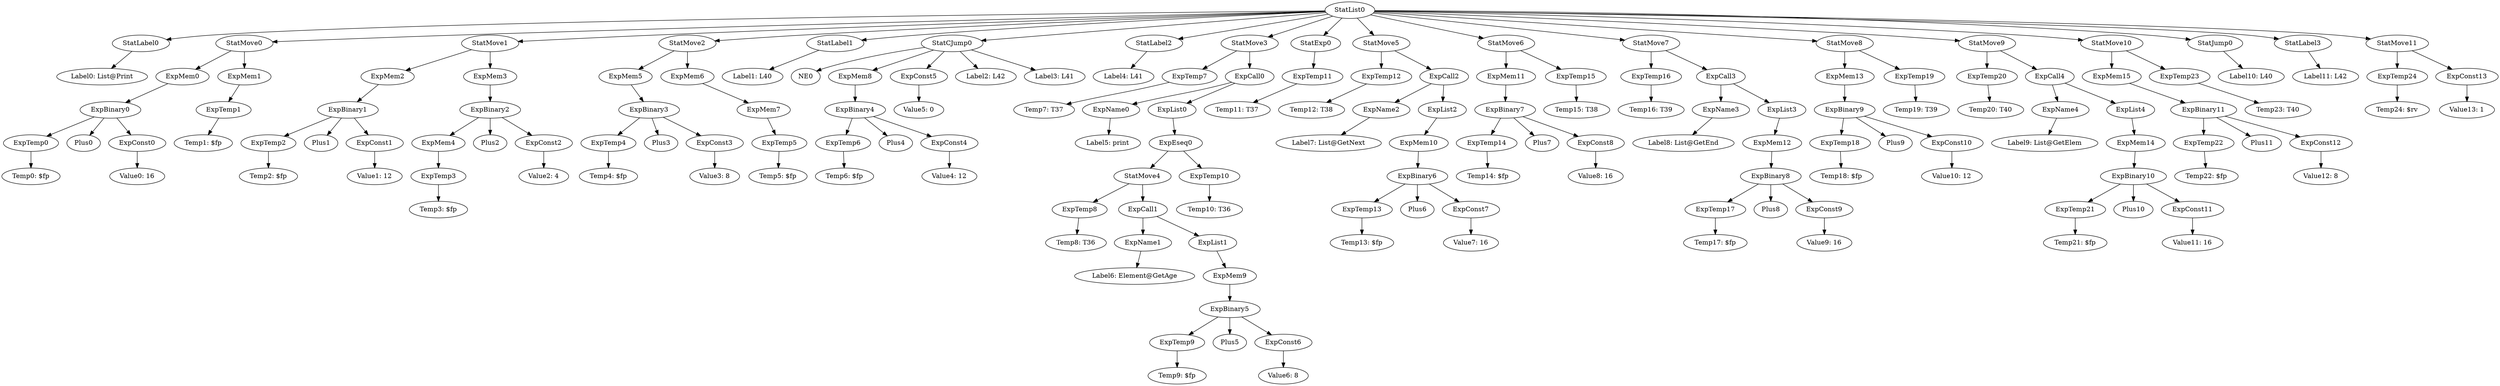 digraph {
	ordering = out;
	ExpConst13 -> "Value13: 1";
	ExpTemp24 -> "Temp24: $rv";
	StatJump0 -> "Label10: L40";
	StatMove10 -> ExpMem15;
	StatMove10 -> ExpTemp23;
	ExpConst6 -> "Value6: 8";
	ExpMem1 -> ExpTemp1;
	ExpBinary5 -> ExpTemp9;
	ExpBinary5 -> Plus5;
	ExpBinary5 -> ExpConst6;
	ExpCall1 -> ExpName1;
	ExpCall1 -> ExpList1;
	ExpName1 -> "Label6: Element@GetAge";
	ExpTemp15 -> "Temp15: T38";
	ExpMem14 -> ExpBinary10;
	StatMove3 -> ExpTemp7;
	StatMove3 -> ExpCall0;
	ExpConst4 -> "Value4: 12";
	ExpConst0 -> "Value0: 16";
	ExpTemp6 -> "Temp6: $fp";
	StatMove6 -> ExpMem11;
	StatMove6 -> ExpTemp15;
	ExpMem6 -> ExpMem7;
	StatMove2 -> ExpMem5;
	StatMove2 -> ExpMem6;
	ExpTemp5 -> "Temp5: $fp";
	ExpTemp9 -> "Temp9: $fp";
	ExpCall4 -> ExpName4;
	ExpCall4 -> ExpList4;
	ExpMem0 -> ExpBinary0;
	ExpConst10 -> "Value10: 12";
	ExpBinary1 -> ExpTemp2;
	ExpBinary1 -> Plus1;
	ExpBinary1 -> ExpConst1;
	ExpBinary4 -> ExpTemp6;
	ExpBinary4 -> Plus4;
	ExpBinary4 -> ExpConst4;
	ExpTemp1 -> "Temp1: $fp";
	ExpList1 -> ExpMem9;
	ExpCall3 -> ExpName3;
	ExpCall3 -> ExpList3;
	ExpMem3 -> ExpBinary2;
	ExpTemp2 -> "Temp2: $fp";
	ExpTemp19 -> "Temp19: T39";
	StatLabel0 -> "Label0: List@Print";
	ExpMem5 -> ExpBinary3;
	ExpBinary2 -> ExpMem4;
	ExpBinary2 -> Plus2;
	ExpBinary2 -> ExpConst2;
	ExpTemp0 -> "Temp0: $fp";
	ExpTemp7 -> "Temp7: T37";
	ExpCall0 -> ExpName0;
	ExpCall0 -> ExpList0;
	StatLabel1 -> "Label1: L40";
	ExpMem2 -> ExpBinary1;
	ExpTemp12 -> "Temp12: T38";
	ExpConst5 -> "Value5: 0";
	ExpConst9 -> "Value9: 16";
	StatLabel2 -> "Label4: L41";
	StatMove4 -> ExpTemp8;
	StatMove4 -> ExpCall1;
	StatMove5 -> ExpTemp12;
	StatMove5 -> ExpCall2;
	StatLabel3 -> "Label11: L42";
	ExpMem7 -> ExpTemp5;
	ExpBinary3 -> ExpTemp4;
	ExpBinary3 -> Plus3;
	ExpBinary3 -> ExpConst3;
	StatMove0 -> ExpMem0;
	StatMove0 -> ExpMem1;
	StatMove8 -> ExpMem13;
	StatMove8 -> ExpTemp19;
	ExpConst1 -> "Value1: 12";
	ExpMem15 -> ExpBinary11;
	ExpTemp8 -> "Temp8: T36";
	ExpBinary9 -> ExpTemp18;
	ExpBinary9 -> Plus9;
	ExpBinary9 -> ExpConst10;
	ExpBinary7 -> ExpTemp14;
	ExpBinary7 -> Plus7;
	ExpBinary7 -> ExpConst8;
	ExpTemp18 -> "Temp18: $fp";
	ExpConst12 -> "Value12: 8";
	StatCJump0 -> NE0;
	StatCJump0 -> ExpMem8;
	StatCJump0 -> ExpConst5;
	StatCJump0 -> "Label2: L42";
	StatCJump0 -> "Label3: L41";
	ExpList0 -> ExpEseq0;
	StatMove1 -> ExpMem2;
	StatMove1 -> ExpMem3;
	ExpMem13 -> ExpBinary9;
	ExpTemp3 -> "Temp3: $fp";
	ExpBinary0 -> ExpTemp0;
	ExpBinary0 -> Plus0;
	ExpBinary0 -> ExpConst0;
	ExpList4 -> ExpMem14;
	ExpBinary11 -> ExpTemp22;
	ExpBinary11 -> Plus11;
	ExpBinary11 -> ExpConst12;
	ExpMem4 -> ExpTemp3;
	ExpName4 -> "Label9: List@GetElem";
	ExpMem8 -> ExpBinary4;
	ExpTemp4 -> "Temp4: $fp";
	ExpConst3 -> "Value3: 8";
	ExpEseq0 -> StatMove4;
	ExpEseq0 -> ExpTemp10;
	ExpTemp11 -> "Temp11: T37";
	ExpConst2 -> "Value2: 4";
	StatExp0 -> ExpTemp11;
	ExpName2 -> "Label7: List@GetNext";
	ExpCall2 -> ExpName2;
	ExpCall2 -> ExpList2;
	ExpTemp13 -> "Temp13: $fp";
	ExpBinary6 -> ExpTemp13;
	ExpBinary6 -> Plus6;
	ExpBinary6 -> ExpConst7;
	ExpTemp16 -> "Temp16: T39";
	ExpConst7 -> "Value7: 16";
	ExpTemp10 -> "Temp10: T36";
	ExpMem10 -> ExpBinary6;
	ExpTemp22 -> "Temp22: $fp";
	ExpList2 -> ExpMem10;
	ExpTemp14 -> "Temp14: $fp";
	StatMove11 -> ExpTemp24;
	StatMove11 -> ExpConst13;
	ExpMem11 -> ExpBinary7;
	StatMove9 -> ExpTemp20;
	StatMove9 -> ExpCall4;
	StatMove7 -> ExpTemp16;
	StatMove7 -> ExpCall3;
	ExpBinary10 -> ExpTemp21;
	ExpBinary10 -> Plus10;
	ExpBinary10 -> ExpConst11;
	ExpName3 -> "Label8: List@GetEnd";
	ExpTemp23 -> "Temp23: T40";
	ExpMem9 -> ExpBinary5;
	ExpTemp17 -> "Temp17: $fp";
	ExpTemp21 -> "Temp21: $fp";
	ExpBinary8 -> ExpTemp17;
	ExpBinary8 -> Plus8;
	ExpBinary8 -> ExpConst9;
	ExpMem12 -> ExpBinary8;
	ExpList3 -> ExpMem12;
	ExpName0 -> "Label5: print";
	ExpConst8 -> "Value8: 16";
	ExpTemp20 -> "Temp20: T40";
	StatList0 -> StatLabel0;
	StatList0 -> StatMove0;
	StatList0 -> StatMove1;
	StatList0 -> StatMove2;
	StatList0 -> StatLabel1;
	StatList0 -> StatCJump0;
	StatList0 -> StatLabel2;
	StatList0 -> StatMove3;
	StatList0 -> StatExp0;
	StatList0 -> StatMove5;
	StatList0 -> StatMove6;
	StatList0 -> StatMove7;
	StatList0 -> StatMove8;
	StatList0 -> StatMove9;
	StatList0 -> StatMove10;
	StatList0 -> StatJump0;
	StatList0 -> StatLabel3;
	StatList0 -> StatMove11;
	ExpConst11 -> "Value11: 16";
}

